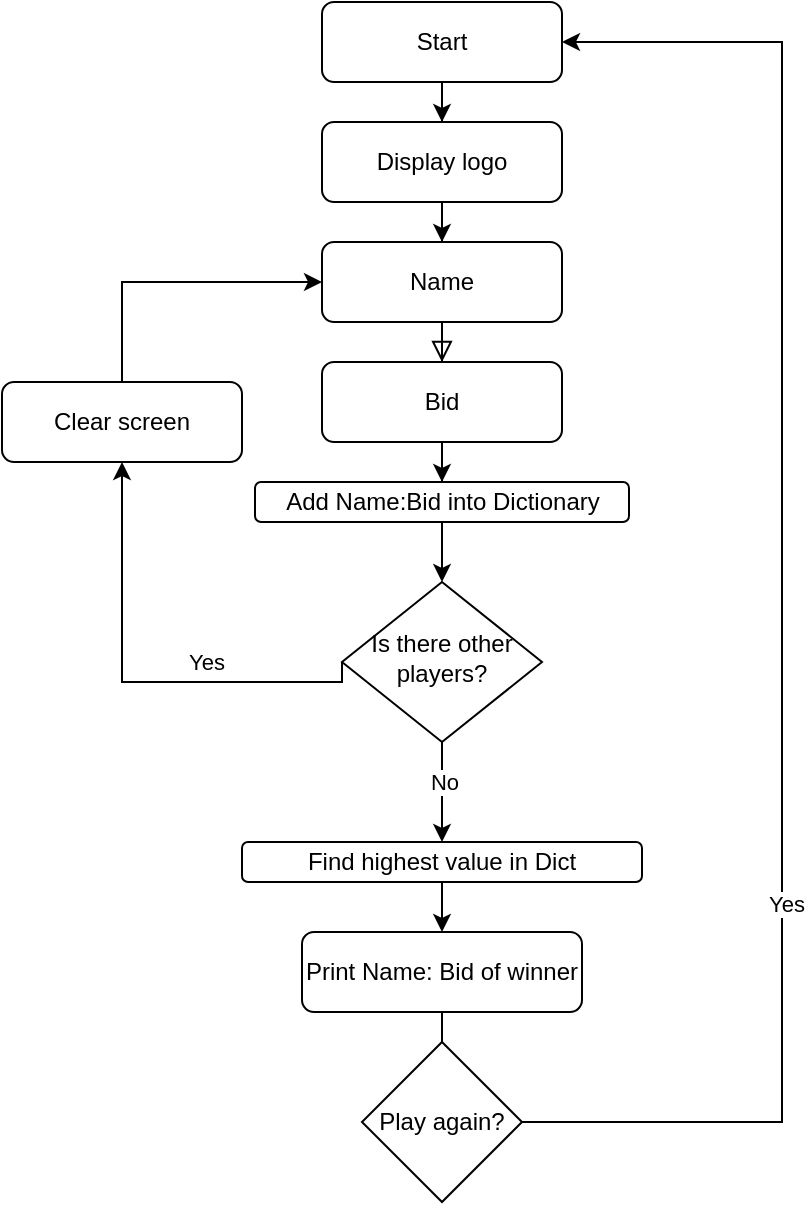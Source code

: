 <mxfile version="14.5.7" type="github">
  <diagram id="C5RBs43oDa-KdzZeNtuy" name="Page-1">
    <mxGraphModel dx="1113" dy="606" grid="1" gridSize="10" guides="1" tooltips="1" connect="1" arrows="1" fold="1" page="1" pageScale="1" pageWidth="827" pageHeight="1169" math="0" shadow="0">
      <root>
        <mxCell id="WIyWlLk6GJQsqaUBKTNV-0" />
        <mxCell id="WIyWlLk6GJQsqaUBKTNV-1" parent="WIyWlLk6GJQsqaUBKTNV-0" />
        <mxCell id="O3BrMvDKmq5FtiwyFz_1-7" style="edgeStyle=orthogonalEdgeStyle;rounded=0;orthogonalLoop=1;jettySize=auto;html=1;" edge="1" parent="WIyWlLk6GJQsqaUBKTNV-1" source="WIyWlLk6GJQsqaUBKTNV-3" target="O3BrMvDKmq5FtiwyFz_1-0">
          <mxGeometry relative="1" as="geometry" />
        </mxCell>
        <mxCell id="WIyWlLk6GJQsqaUBKTNV-3" value="Start" style="rounded=1;whiteSpace=wrap;html=1;fontSize=12;glass=0;strokeWidth=1;shadow=0;" parent="WIyWlLk6GJQsqaUBKTNV-1" vertex="1">
          <mxGeometry x="350" y="100" width="120" height="40" as="geometry" />
        </mxCell>
        <mxCell id="O3BrMvDKmq5FtiwyFz_1-15" style="edgeStyle=orthogonalEdgeStyle;rounded=0;orthogonalLoop=1;jettySize=auto;html=1;entryX=0.5;entryY=0;entryDx=0;entryDy=0;" edge="1" parent="WIyWlLk6GJQsqaUBKTNV-1" source="WIyWlLk6GJQsqaUBKTNV-6" target="WIyWlLk6GJQsqaUBKTNV-7">
          <mxGeometry relative="1" as="geometry" />
        </mxCell>
        <mxCell id="O3BrMvDKmq5FtiwyFz_1-17" value="No" style="edgeLabel;html=1;align=center;verticalAlign=middle;resizable=0;points=[];" vertex="1" connectable="0" parent="O3BrMvDKmq5FtiwyFz_1-15">
          <mxGeometry x="-0.212" y="1" relative="1" as="geometry">
            <mxPoint as="offset" />
          </mxGeometry>
        </mxCell>
        <mxCell id="WIyWlLk6GJQsqaUBKTNV-6" value="Is there other players?" style="rhombus;whiteSpace=wrap;html=1;shadow=0;fontFamily=Helvetica;fontSize=12;align=center;strokeWidth=1;spacing=6;spacingTop=-4;" parent="WIyWlLk6GJQsqaUBKTNV-1" vertex="1">
          <mxGeometry x="360" y="390" width="100" height="80" as="geometry" />
        </mxCell>
        <mxCell id="O3BrMvDKmq5FtiwyFz_1-16" style="edgeStyle=orthogonalEdgeStyle;rounded=0;orthogonalLoop=1;jettySize=auto;html=1;entryX=0.5;entryY=0;entryDx=0;entryDy=0;" edge="1" parent="WIyWlLk6GJQsqaUBKTNV-1" source="WIyWlLk6GJQsqaUBKTNV-7" target="WIyWlLk6GJQsqaUBKTNV-11">
          <mxGeometry relative="1" as="geometry" />
        </mxCell>
        <mxCell id="WIyWlLk6GJQsqaUBKTNV-7" value="Find highest value in Dict" style="rounded=1;whiteSpace=wrap;html=1;fontSize=12;glass=0;strokeWidth=1;shadow=0;" parent="WIyWlLk6GJQsqaUBKTNV-1" vertex="1">
          <mxGeometry x="310" y="520" width="200" height="20" as="geometry" />
        </mxCell>
        <mxCell id="O3BrMvDKmq5FtiwyFz_1-19" value="" style="edgeStyle=orthogonalEdgeStyle;rounded=0;orthogonalLoop=1;jettySize=auto;html=1;" edge="1" parent="WIyWlLk6GJQsqaUBKTNV-1" source="WIyWlLk6GJQsqaUBKTNV-11">
          <mxGeometry relative="1" as="geometry">
            <mxPoint x="410.059" y="620" as="targetPoint" />
          </mxGeometry>
        </mxCell>
        <mxCell id="WIyWlLk6GJQsqaUBKTNV-11" value="Print Name: Bid of winner" style="rounded=1;whiteSpace=wrap;html=1;fontSize=12;glass=0;strokeWidth=1;shadow=0;" parent="WIyWlLk6GJQsqaUBKTNV-1" vertex="1">
          <mxGeometry x="340" y="565" width="140" height="40" as="geometry" />
        </mxCell>
        <mxCell id="O3BrMvDKmq5FtiwyFz_1-8" style="edgeStyle=orthogonalEdgeStyle;rounded=0;orthogonalLoop=1;jettySize=auto;html=1;" edge="1" parent="WIyWlLk6GJQsqaUBKTNV-1" source="O3BrMvDKmq5FtiwyFz_1-0" target="O3BrMvDKmq5FtiwyFz_1-1">
          <mxGeometry relative="1" as="geometry" />
        </mxCell>
        <mxCell id="O3BrMvDKmq5FtiwyFz_1-0" value="Display logo" style="rounded=1;whiteSpace=wrap;html=1;fontSize=12;glass=0;strokeWidth=1;shadow=0;" vertex="1" parent="WIyWlLk6GJQsqaUBKTNV-1">
          <mxGeometry x="350" y="160" width="120" height="40" as="geometry" />
        </mxCell>
        <mxCell id="O3BrMvDKmq5FtiwyFz_1-1" value="Name" style="rounded=1;whiteSpace=wrap;html=1;fontSize=12;glass=0;strokeWidth=1;shadow=0;" vertex="1" parent="WIyWlLk6GJQsqaUBKTNV-1">
          <mxGeometry x="350" y="220" width="120" height="40" as="geometry" />
        </mxCell>
        <mxCell id="O3BrMvDKmq5FtiwyFz_1-24" value="" style="edgeStyle=orthogonalEdgeStyle;rounded=0;orthogonalLoop=1;jettySize=auto;html=1;" edge="1" parent="WIyWlLk6GJQsqaUBKTNV-1" source="O3BrMvDKmq5FtiwyFz_1-2" target="O3BrMvDKmq5FtiwyFz_1-23">
          <mxGeometry relative="1" as="geometry" />
        </mxCell>
        <mxCell id="O3BrMvDKmq5FtiwyFz_1-2" value="Bid" style="rounded=1;whiteSpace=wrap;html=1;fontSize=12;glass=0;strokeWidth=1;shadow=0;" vertex="1" parent="WIyWlLk6GJQsqaUBKTNV-1">
          <mxGeometry x="350" y="280" width="120" height="40" as="geometry" />
        </mxCell>
        <mxCell id="O3BrMvDKmq5FtiwyFz_1-4" value="" style="rounded=0;html=1;jettySize=auto;orthogonalLoop=1;fontSize=11;endArrow=block;endFill=0;endSize=8;strokeWidth=1;shadow=0;labelBackgroundColor=none;edgeStyle=orthogonalEdgeStyle;" edge="1" parent="WIyWlLk6GJQsqaUBKTNV-1" source="O3BrMvDKmq5FtiwyFz_1-1" target="O3BrMvDKmq5FtiwyFz_1-2">
          <mxGeometry relative="1" as="geometry">
            <mxPoint x="410" y="260" as="sourcePoint" />
            <mxPoint x="410" y="400" as="targetPoint" />
          </mxGeometry>
        </mxCell>
        <mxCell id="O3BrMvDKmq5FtiwyFz_1-11" style="edgeStyle=orthogonalEdgeStyle;rounded=0;orthogonalLoop=1;jettySize=auto;html=1;entryX=0;entryY=0.5;entryDx=0;entryDy=0;" edge="1" parent="WIyWlLk6GJQsqaUBKTNV-1" source="WIyWlLk6GJQsqaUBKTNV-12" target="O3BrMvDKmq5FtiwyFz_1-1">
          <mxGeometry relative="1" as="geometry">
            <Array as="points">
              <mxPoint x="250" y="240" />
            </Array>
          </mxGeometry>
        </mxCell>
        <mxCell id="WIyWlLk6GJQsqaUBKTNV-12" value="Clear screen" style="rounded=1;whiteSpace=wrap;html=1;fontSize=12;glass=0;strokeWidth=1;shadow=0;" parent="WIyWlLk6GJQsqaUBKTNV-1" vertex="1">
          <mxGeometry x="190" y="290" width="120" height="40" as="geometry" />
        </mxCell>
        <mxCell id="O3BrMvDKmq5FtiwyFz_1-10" style="edgeStyle=orthogonalEdgeStyle;rounded=0;orthogonalLoop=1;jettySize=auto;html=1;entryX=0.5;entryY=1;entryDx=0;entryDy=0;exitX=0;exitY=0.5;exitDx=0;exitDy=0;" edge="1" parent="WIyWlLk6GJQsqaUBKTNV-1" source="WIyWlLk6GJQsqaUBKTNV-6" target="WIyWlLk6GJQsqaUBKTNV-12">
          <mxGeometry relative="1" as="geometry">
            <mxPoint x="360" y="410" as="sourcePoint" />
            <mxPoint x="350" y="230" as="targetPoint" />
            <Array as="points">
              <mxPoint x="250" y="440" />
            </Array>
          </mxGeometry>
        </mxCell>
        <mxCell id="O3BrMvDKmq5FtiwyFz_1-14" value="Yes" style="edgeLabel;html=1;align=center;verticalAlign=middle;resizable=0;points=[];" vertex="1" connectable="0" parent="O3BrMvDKmq5FtiwyFz_1-10">
          <mxGeometry x="-0.318" relative="1" as="geometry">
            <mxPoint y="-10" as="offset" />
          </mxGeometry>
        </mxCell>
        <mxCell id="O3BrMvDKmq5FtiwyFz_1-20" style="edgeStyle=orthogonalEdgeStyle;rounded=0;orthogonalLoop=1;jettySize=auto;html=1;entryX=1;entryY=0.5;entryDx=0;entryDy=0;exitX=1;exitY=0.5;exitDx=0;exitDy=0;" edge="1" parent="WIyWlLk6GJQsqaUBKTNV-1" source="O3BrMvDKmq5FtiwyFz_1-21" target="WIyWlLk6GJQsqaUBKTNV-3">
          <mxGeometry relative="1" as="geometry">
            <mxPoint x="470" y="640" as="sourcePoint" />
            <Array as="points">
              <mxPoint x="580" y="660" />
              <mxPoint x="580" y="120" />
            </Array>
          </mxGeometry>
        </mxCell>
        <mxCell id="O3BrMvDKmq5FtiwyFz_1-22" value="Yes" style="edgeLabel;html=1;align=center;verticalAlign=middle;resizable=0;points=[];" vertex="1" connectable="0" parent="O3BrMvDKmq5FtiwyFz_1-20">
          <mxGeometry x="-0.387" y="-2" relative="1" as="geometry">
            <mxPoint as="offset" />
          </mxGeometry>
        </mxCell>
        <mxCell id="O3BrMvDKmq5FtiwyFz_1-21" value="Play again?" style="rhombus;whiteSpace=wrap;html=1;" vertex="1" parent="WIyWlLk6GJQsqaUBKTNV-1">
          <mxGeometry x="370" y="620" width="80" height="80" as="geometry" />
        </mxCell>
        <mxCell id="O3BrMvDKmq5FtiwyFz_1-26" style="edgeStyle=orthogonalEdgeStyle;rounded=0;orthogonalLoop=1;jettySize=auto;html=1;entryX=0.5;entryY=0;entryDx=0;entryDy=0;" edge="1" parent="WIyWlLk6GJQsqaUBKTNV-1" source="O3BrMvDKmq5FtiwyFz_1-23" target="WIyWlLk6GJQsqaUBKTNV-6">
          <mxGeometry relative="1" as="geometry" />
        </mxCell>
        <mxCell id="O3BrMvDKmq5FtiwyFz_1-23" value="Add Name:Bid into Dictionary" style="rounded=1;whiteSpace=wrap;html=1;" vertex="1" parent="WIyWlLk6GJQsqaUBKTNV-1">
          <mxGeometry x="316.5" y="340" width="187" height="20" as="geometry" />
        </mxCell>
      </root>
    </mxGraphModel>
  </diagram>
</mxfile>
